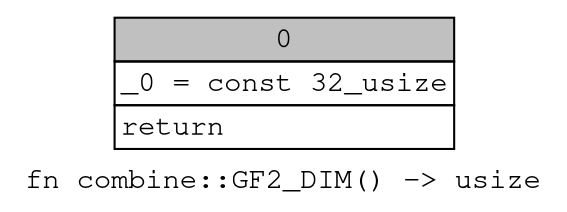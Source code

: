 digraph Mir_0_20 {
    graph [fontname="Courier, monospace"];
    node [fontname="Courier, monospace"];
    edge [fontname="Courier, monospace"];
    label=<fn combine::GF2_DIM() -&gt; usize<br align="left"/>>;
    bb0__0_20 [shape="none", label=<<table border="0" cellborder="1" cellspacing="0"><tr><td bgcolor="gray" align="center" colspan="1">0</td></tr><tr><td align="left" balign="left">_0 = const 32_usize<br/></td></tr><tr><td align="left">return</td></tr></table>>];
}
